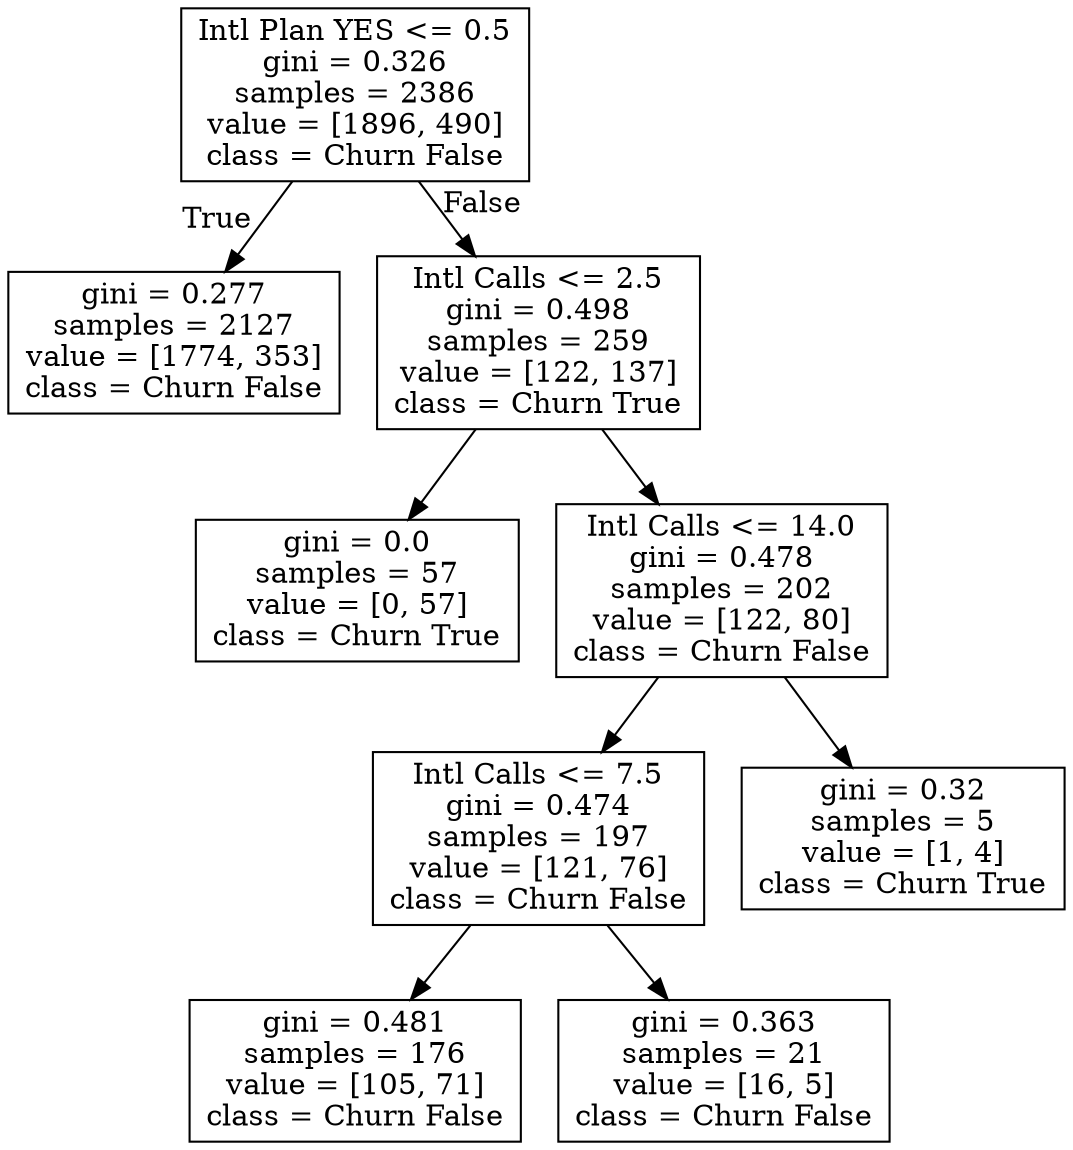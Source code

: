 digraph Tree {
node [shape=box] ;
0 [label="Intl Plan YES <= 0.5\ngini = 0.326\nsamples = 2386\nvalue = [1896, 490]\nclass = Churn False"] ;
1 [label="gini = 0.277\nsamples = 2127\nvalue = [1774, 353]\nclass = Churn False"] ;
0 -> 1 [labeldistance=2.5, labelangle=45, headlabel="True"] ;
2 [label="Intl Calls <= 2.5\ngini = 0.498\nsamples = 259\nvalue = [122, 137]\nclass = Churn True"] ;
0 -> 2 [labeldistance=2.5, labelangle=-45, headlabel="False"] ;
3 [label="gini = 0.0\nsamples = 57\nvalue = [0, 57]\nclass = Churn True"] ;
2 -> 3 ;
4 [label="Intl Calls <= 14.0\ngini = 0.478\nsamples = 202\nvalue = [122, 80]\nclass = Churn False"] ;
2 -> 4 ;
5 [label="Intl Calls <= 7.5\ngini = 0.474\nsamples = 197\nvalue = [121, 76]\nclass = Churn False"] ;
4 -> 5 ;
7 [label="gini = 0.481\nsamples = 176\nvalue = [105, 71]\nclass = Churn False"] ;
5 -> 7 ;
8 [label="gini = 0.363\nsamples = 21\nvalue = [16, 5]\nclass = Churn False"] ;
5 -> 8 ;
6 [label="gini = 0.32\nsamples = 5\nvalue = [1, 4]\nclass = Churn True"] ;
4 -> 6 ;
}